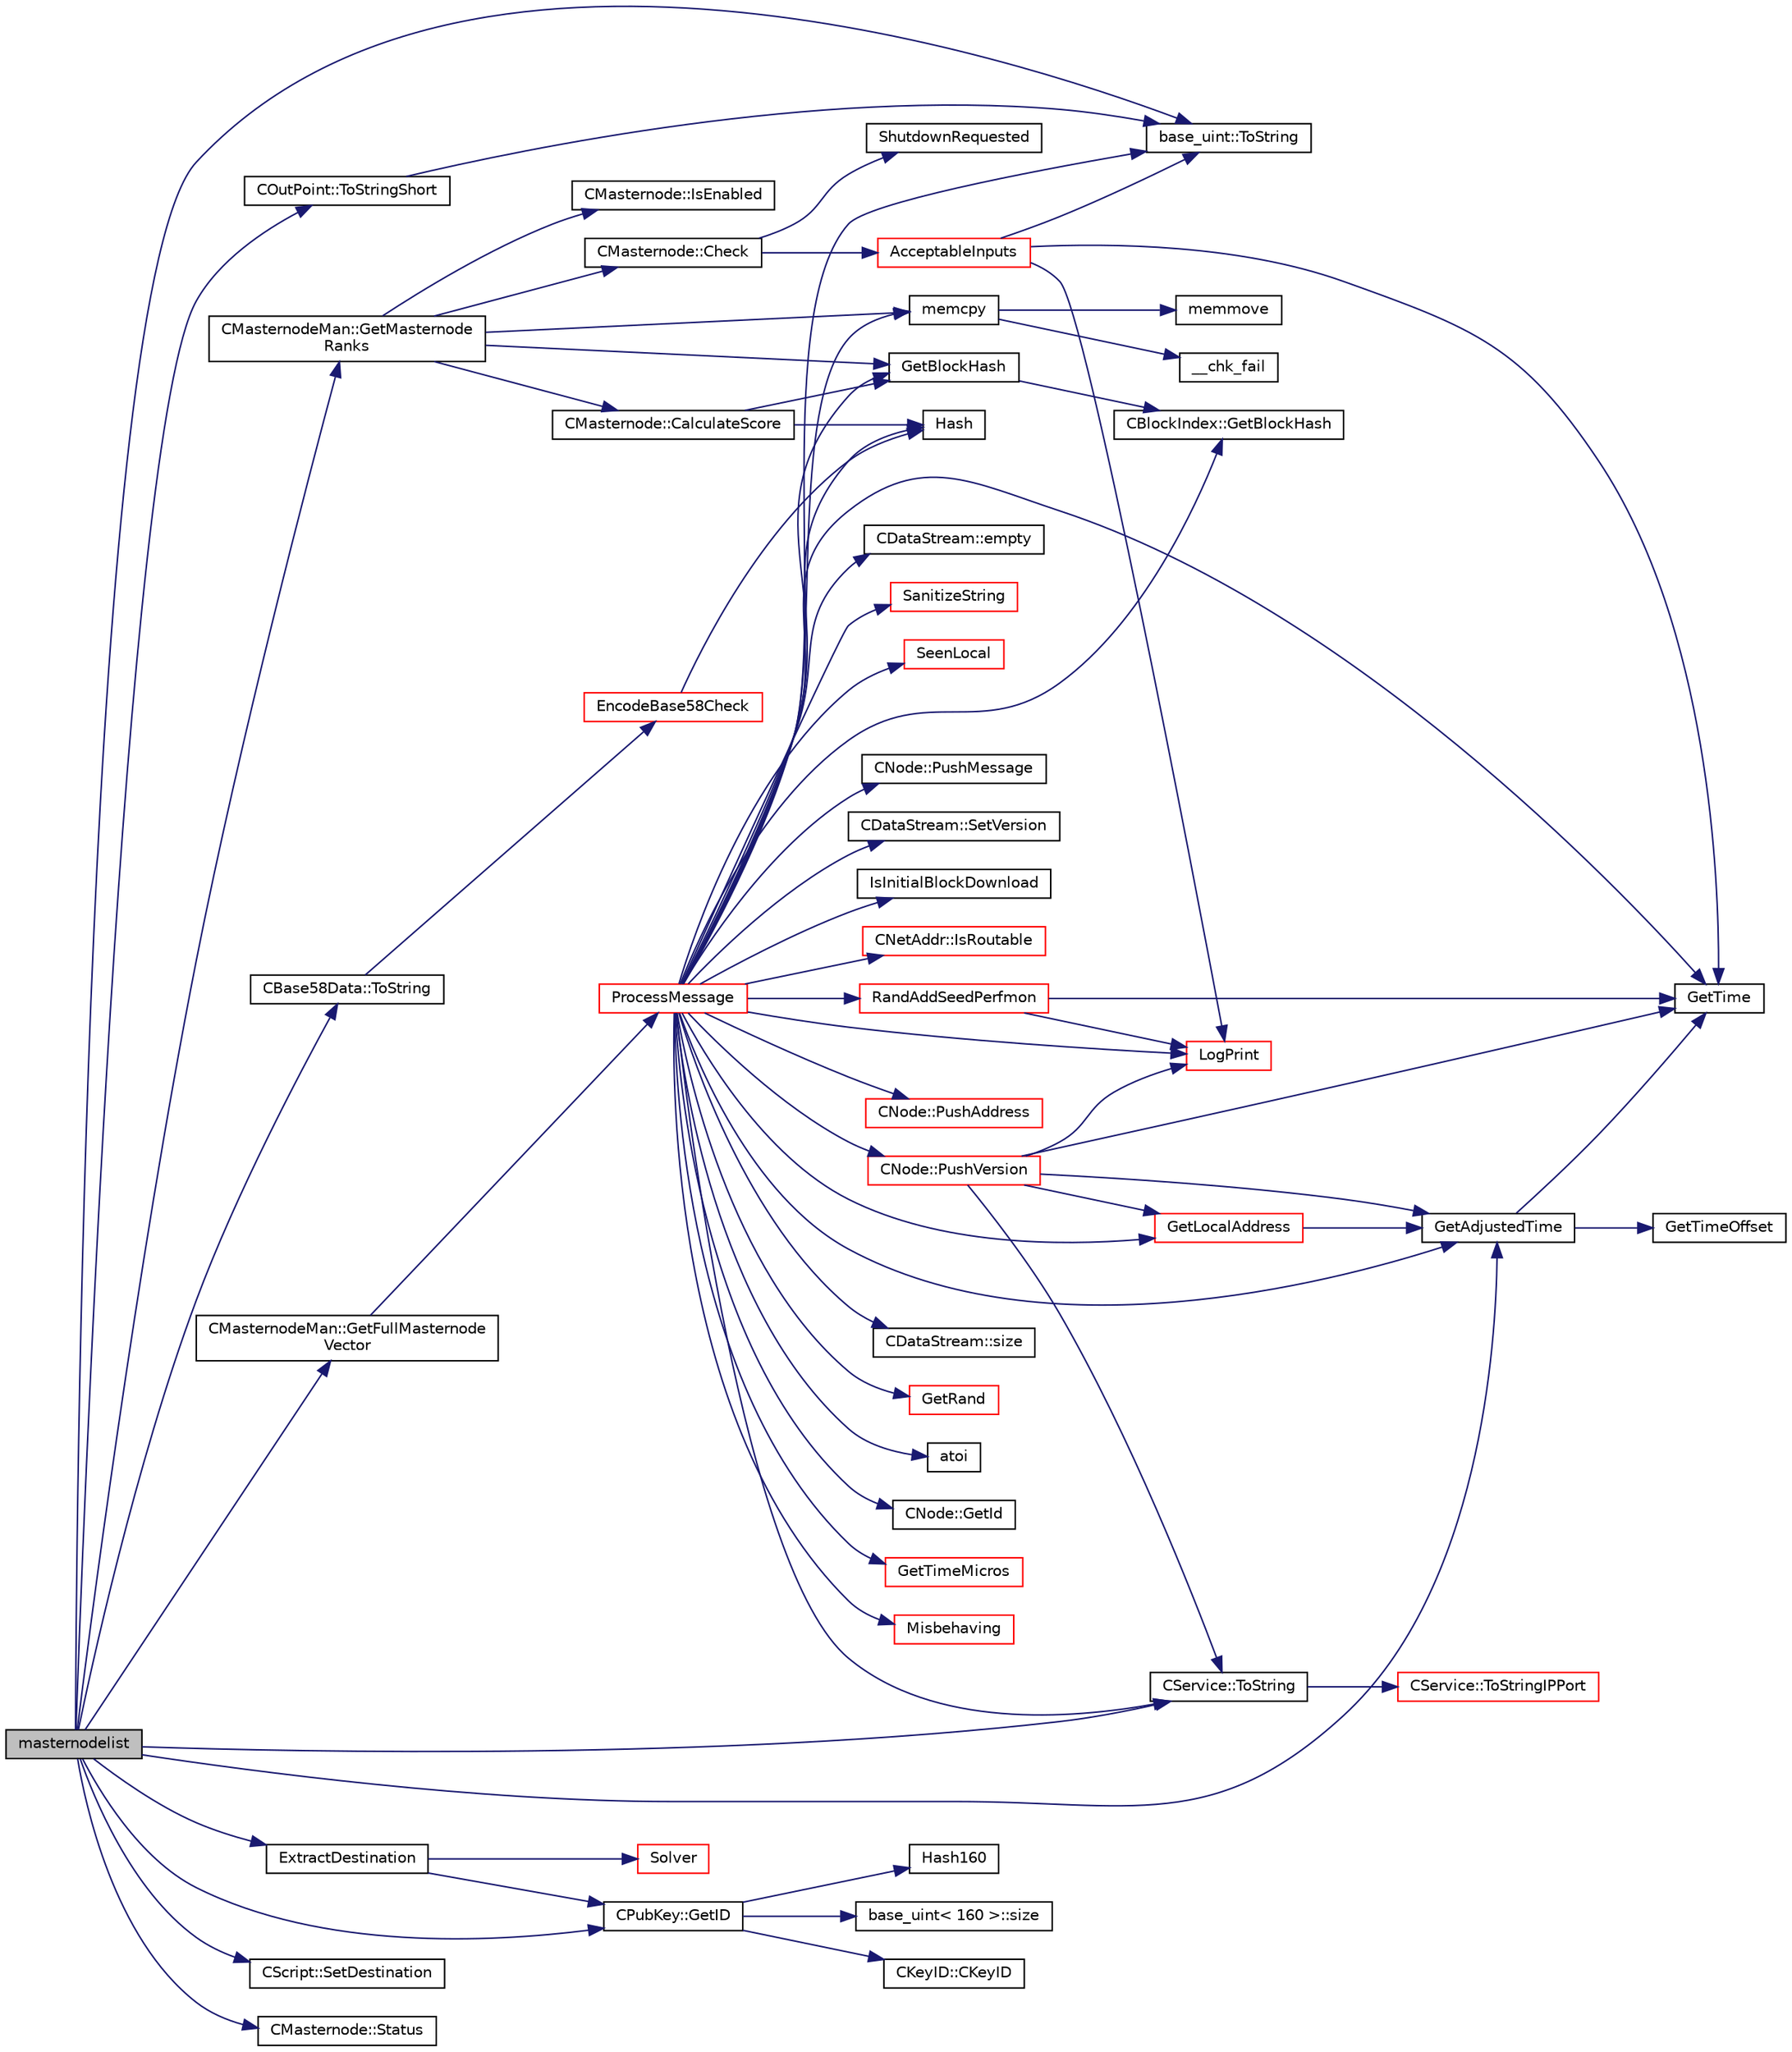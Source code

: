 digraph "masternodelist"
{
  edge [fontname="Helvetica",fontsize="10",labelfontname="Helvetica",labelfontsize="10"];
  node [fontname="Helvetica",fontsize="10",shape=record];
  rankdir="LR";
  Node731 [label="masternodelist",height=0.2,width=0.4,color="black", fillcolor="grey75", style="filled", fontcolor="black"];
  Node731 -> Node732 [color="midnightblue",fontsize="10",style="solid",fontname="Helvetica"];
  Node732 [label="CMasternodeMan::GetMasternode\lRanks",height=0.2,width=0.4,color="black", fillcolor="white", style="filled",URL="$dc/d6b/class_c_masternode_man.html#ac06180b4570d5d1b098979c2f59a7a90"];
  Node732 -> Node733 [color="midnightblue",fontsize="10",style="solid",fontname="Helvetica"];
  Node733 [label="GetBlockHash",height=0.2,width=0.4,color="black", fillcolor="white", style="filled",URL="$dc/da3/masternode_8cpp.html#a32f5cbabfc2bd53c2f2daedf122a83cb"];
  Node733 -> Node734 [color="midnightblue",fontsize="10",style="solid",fontname="Helvetica"];
  Node734 [label="CBlockIndex::GetBlockHash",height=0.2,width=0.4,color="black", fillcolor="white", style="filled",URL="$d3/dbd/class_c_block_index.html#a98490a2788c65cdd6ae9002b004dd74c"];
  Node732 -> Node735 [color="midnightblue",fontsize="10",style="solid",fontname="Helvetica"];
  Node735 [label="CMasternode::Check",height=0.2,width=0.4,color="black", fillcolor="white", style="filled",URL="$d6/dac/class_c_masternode.html#a6c5f883b797298678c1cf814faab09a5"];
  Node735 -> Node736 [color="midnightblue",fontsize="10",style="solid",fontname="Helvetica"];
  Node736 [label="ShutdownRequested",height=0.2,width=0.4,color="black", fillcolor="white", style="filled",URL="$d0/dc9/init_8cpp.html#a6f201ca9fe6b594f1985c12b4482ea5a"];
  Node735 -> Node737 [color="midnightblue",fontsize="10",style="solid",fontname="Helvetica"];
  Node737 [label="AcceptableInputs",height=0.2,width=0.4,color="red", fillcolor="white", style="filled",URL="$df/d0a/main_8cpp.html#a05dc3f6629734b6d3a233a00e0333aac"];
  Node737 -> Node764 [color="midnightblue",fontsize="10",style="solid",fontname="Helvetica"];
  Node764 [label="base_uint::ToString",height=0.2,width=0.4,color="black", fillcolor="white", style="filled",URL="$da/df7/classbase__uint.html#acccba4d9d51a0c36261718ca0cbb293b"];
  Node737 -> Node748 [color="midnightblue",fontsize="10",style="solid",fontname="Helvetica"];
  Node748 [label="GetTime",height=0.2,width=0.4,color="black", fillcolor="white", style="filled",URL="$df/d2d/util_8cpp.html#a46fac5fba8ba905b5f9acb364f5d8c6f"];
  Node737 -> Node786 [color="midnightblue",fontsize="10",style="solid",fontname="Helvetica"];
  Node786 [label="LogPrint",height=0.2,width=0.4,color="red", fillcolor="white", style="filled",URL="$d8/d3c/util_8h.html#aab1f837a2366f424bdc996fdf6352171"];
  Node732 -> Node853 [color="midnightblue",fontsize="10",style="solid",fontname="Helvetica"];
  Node853 [label="CMasternode::IsEnabled",height=0.2,width=0.4,color="black", fillcolor="white", style="filled",URL="$d6/dac/class_c_masternode.html#a08782379f6ba10e9087b39f0cef19bce"];
  Node732 -> Node854 [color="midnightblue",fontsize="10",style="solid",fontname="Helvetica"];
  Node854 [label="CMasternode::CalculateScore",height=0.2,width=0.4,color="black", fillcolor="white", style="filled",URL="$d6/dac/class_c_masternode.html#a5193b7bca7224b39c455ddd39f0846f3"];
  Node854 -> Node733 [color="midnightblue",fontsize="10",style="solid",fontname="Helvetica"];
  Node854 -> Node779 [color="midnightblue",fontsize="10",style="solid",fontname="Helvetica"];
  Node779 [label="Hash",height=0.2,width=0.4,color="black", fillcolor="white", style="filled",URL="$db/dfb/hash_8h.html#ab3f6c437460137530d86e09c2c102e99"];
  Node732 -> Node805 [color="midnightblue",fontsize="10",style="solid",fontname="Helvetica"];
  Node805 [label="memcpy",height=0.2,width=0.4,color="black", fillcolor="white", style="filled",URL="$d5/d9f/glibc__compat_8cpp.html#a0f46826ab0466591e136db24394923cf"];
  Node805 -> Node806 [color="midnightblue",fontsize="10",style="solid",fontname="Helvetica"];
  Node806 [label="memmove",height=0.2,width=0.4,color="black", fillcolor="white", style="filled",URL="$d5/d9f/glibc__compat_8cpp.html#a9778d49e9029dd75bc53ecbbf9f5e9a1"];
  Node805 -> Node807 [color="midnightblue",fontsize="10",style="solid",fontname="Helvetica"];
  Node807 [label="__chk_fail",height=0.2,width=0.4,color="black", fillcolor="white", style="filled",URL="$d5/d9f/glibc__compat_8cpp.html#a424ac71631da5ada2976630ff67051d1"];
  Node731 -> Node855 [color="midnightblue",fontsize="10",style="solid",fontname="Helvetica"];
  Node855 [label="COutPoint::ToStringShort",height=0.2,width=0.4,color="black", fillcolor="white", style="filled",URL="$d5/d05/class_c_out_point.html#a85f13609edc1f66afe82fb68f28fb8b7"];
  Node855 -> Node764 [color="midnightblue",fontsize="10",style="solid",fontname="Helvetica"];
  Node731 -> Node856 [color="midnightblue",fontsize="10",style="solid",fontname="Helvetica"];
  Node856 [label="CMasternodeMan::GetFullMasternode\lVector",height=0.2,width=0.4,color="black", fillcolor="white", style="filled",URL="$dc/d6b/class_c_masternode_man.html#ab39e213a7601e1bef2eba1d5d63206f5"];
  Node856 -> Node857 [color="midnightblue",fontsize="10",style="solid",fontname="Helvetica"];
  Node857 [label="ProcessMessage",height=0.2,width=0.4,color="red", fillcolor="white", style="filled",URL="$df/d0a/main_8cpp.html#a8ba92b1a4bce3c835e887a9073d17d8e"];
  Node857 -> Node858 [color="midnightblue",fontsize="10",style="solid",fontname="Helvetica"];
  Node858 [label="RandAddSeedPerfmon",height=0.2,width=0.4,color="red", fillcolor="white", style="filled",URL="$df/d2d/util_8cpp.html#a786af12a87491f8dc24351d93b9833b6"];
  Node858 -> Node748 [color="midnightblue",fontsize="10",style="solid",fontname="Helvetica"];
  Node858 -> Node786 [color="midnightblue",fontsize="10",style="solid",fontname="Helvetica"];
  Node857 -> Node786 [color="midnightblue",fontsize="10",style="solid",fontname="Helvetica"];
  Node857 -> Node861 [color="midnightblue",fontsize="10",style="solid",fontname="Helvetica"];
  Node861 [label="CDataStream::size",height=0.2,width=0.4,color="black", fillcolor="white", style="filled",URL="$d5/d41/class_c_data_stream.html#add30f866dd928fc28c47fe79a0a6723a"];
  Node857 -> Node862 [color="midnightblue",fontsize="10",style="solid",fontname="Helvetica"];
  Node862 [label="GetRand",height=0.2,width=0.4,color="red", fillcolor="white", style="filled",URL="$df/d2d/util_8cpp.html#a27d9149d522b1fa87d84e5e9ca902aef"];
  Node857 -> Node863 [color="midnightblue",fontsize="10",style="solid",fontname="Helvetica"];
  Node863 [label="atoi",height=0.2,width=0.4,color="black", fillcolor="white", style="filled",URL="$d8/d3c/util_8h.html#aa5ce96ec36f4413f820cec9c1831c070"];
  Node857 -> Node864 [color="midnightblue",fontsize="10",style="solid",fontname="Helvetica"];
  Node864 [label="CNode::GetId",height=0.2,width=0.4,color="black", fillcolor="white", style="filled",URL="$d1/d64/class_c_node.html#a157903f7830c0dfbf6a93852066f0b8f"];
  Node857 -> Node865 [color="midnightblue",fontsize="10",style="solid",fontname="Helvetica"];
  Node865 [label="GetTimeMicros",height=0.2,width=0.4,color="red", fillcolor="white", style="filled",URL="$d8/d3c/util_8h.html#a0c5a06b50cd805b1923552114494c029"];
  Node857 -> Node867 [color="midnightblue",fontsize="10",style="solid",fontname="Helvetica"];
  Node867 [label="Misbehaving",height=0.2,width=0.4,color="red", fillcolor="white", style="filled",URL="$df/d0a/main_8cpp.html#a387fdffa0ff52dde6b7d1c2991a9bdac",tooltip="Increase a node&#39;s misbehavior score. "];
  Node857 -> Node868 [color="midnightblue",fontsize="10",style="solid",fontname="Helvetica"];
  Node868 [label="CService::ToString",height=0.2,width=0.4,color="black", fillcolor="white", style="filled",URL="$d3/dcc/class_c_service.html#a225473158bc07c87a6a862160d73cfea"];
  Node868 -> Node869 [color="midnightblue",fontsize="10",style="solid",fontname="Helvetica"];
  Node869 [label="CService::ToStringIPPort",height=0.2,width=0.4,color="red", fillcolor="white", style="filled",URL="$d3/dcc/class_c_service.html#a224204c838b12eeb49ca7eabe6f75004"];
  Node857 -> Node880 [color="midnightblue",fontsize="10",style="solid",fontname="Helvetica"];
  Node880 [label="CDataStream::empty",height=0.2,width=0.4,color="black", fillcolor="white", style="filled",URL="$d5/d41/class_c_data_stream.html#ab2633ac67f098dad30d03291741c2e42"];
  Node857 -> Node881 [color="midnightblue",fontsize="10",style="solid",fontname="Helvetica"];
  Node881 [label="SanitizeString",height=0.2,width=0.4,color="red", fillcolor="white", style="filled",URL="$df/d2d/util_8cpp.html#ae204f01eeaadc5a85015a51f369a8356"];
  Node857 -> Node883 [color="midnightblue",fontsize="10",style="solid",fontname="Helvetica"];
  Node883 [label="SeenLocal",height=0.2,width=0.4,color="red", fillcolor="white", style="filled",URL="$dd/d84/net_8cpp.html#af7487aacfc9d708b3db40c255ec070a8",tooltip="vote for a local address "];
  Node857 -> Node896 [color="midnightblue",fontsize="10",style="solid",fontname="Helvetica"];
  Node896 [label="CNode::PushVersion",height=0.2,width=0.4,color="red", fillcolor="white", style="filled",URL="$d1/d64/class_c_node.html#a4dbfe4f6c1fd162aaa905e4bd201d536"];
  Node896 -> Node887 [color="midnightblue",fontsize="10",style="solid",fontname="Helvetica"];
  Node887 [label="GetAdjustedTime",height=0.2,width=0.4,color="black", fillcolor="white", style="filled",URL="$df/d2d/util_8cpp.html#a09f81b9c7650f898cf3cf305b87547e6"];
  Node887 -> Node748 [color="midnightblue",fontsize="10",style="solid",fontname="Helvetica"];
  Node887 -> Node888 [color="midnightblue",fontsize="10",style="solid",fontname="Helvetica"];
  Node888 [label="GetTimeOffset",height=0.2,width=0.4,color="black", fillcolor="white", style="filled",URL="$df/d2d/util_8cpp.html#a50ca5344c75631267633f15cfe5e983e"];
  Node896 -> Node748 [color="midnightblue",fontsize="10",style="solid",fontname="Helvetica"];
  Node896 -> Node885 [color="midnightblue",fontsize="10",style="solid",fontname="Helvetica"];
  Node885 [label="GetLocalAddress",height=0.2,width=0.4,color="red", fillcolor="white", style="filled",URL="$dd/d84/net_8cpp.html#a66f5f0bc1dad5cfe429157d5637a93dc"];
  Node885 -> Node887 [color="midnightblue",fontsize="10",style="solid",fontname="Helvetica"];
  Node896 -> Node786 [color="midnightblue",fontsize="10",style="solid",fontname="Helvetica"];
  Node896 -> Node868 [color="midnightblue",fontsize="10",style="solid",fontname="Helvetica"];
  Node857 -> Node898 [color="midnightblue",fontsize="10",style="solid",fontname="Helvetica"];
  Node898 [label="CNode::PushMessage",height=0.2,width=0.4,color="black", fillcolor="white", style="filled",URL="$d1/d64/class_c_node.html#a204fda3d33404cb37698c085b1583ab2"];
  Node857 -> Node899 [color="midnightblue",fontsize="10",style="solid",fontname="Helvetica"];
  Node899 [label="CDataStream::SetVersion",height=0.2,width=0.4,color="black", fillcolor="white", style="filled",URL="$d5/d41/class_c_data_stream.html#a267d1315f3f9e9bcf9e7168beaa240c4"];
  Node857 -> Node791 [color="midnightblue",fontsize="10",style="solid",fontname="Helvetica"];
  Node791 [label="IsInitialBlockDownload",height=0.2,width=0.4,color="black", fillcolor="white", style="filled",URL="$df/d0a/main_8cpp.html#a5edcd96316574fd4a7f3ae0922a5cfd6",tooltip="Check whether we are doing an initial block download (synchronizing from disk or network) ..."];
  Node857 -> Node885 [color="midnightblue",fontsize="10",style="solid",fontname="Helvetica"];
  Node857 -> Node889 [color="midnightblue",fontsize="10",style="solid",fontname="Helvetica"];
  Node889 [label="CNetAddr::IsRoutable",height=0.2,width=0.4,color="red", fillcolor="white", style="filled",URL="$d3/dc3/class_c_net_addr.html#a4e3b2fea2a6151c76684b3812df4a5c3"];
  Node857 -> Node891 [color="midnightblue",fontsize="10",style="solid",fontname="Helvetica"];
  Node891 [label="CNode::PushAddress",height=0.2,width=0.4,color="red", fillcolor="white", style="filled",URL="$d1/d64/class_c_node.html#a06950a5ce265a1d4df1aad7f28e6fde8"];
  Node857 -> Node887 [color="midnightblue",fontsize="10",style="solid",fontname="Helvetica"];
  Node857 -> Node748 [color="midnightblue",fontsize="10",style="solid",fontname="Helvetica"];
  Node857 -> Node779 [color="midnightblue",fontsize="10",style="solid",fontname="Helvetica"];
  Node857 -> Node805 [color="midnightblue",fontsize="10",style="solid",fontname="Helvetica"];
  Node857 -> Node734 [color="midnightblue",fontsize="10",style="solid",fontname="Helvetica"];
  Node857 -> Node764 [color="midnightblue",fontsize="10",style="solid",fontname="Helvetica"];
  Node857 -> Node733 [color="midnightblue",fontsize="10",style="solid",fontname="Helvetica"];
  Node731 -> Node1109 [color="midnightblue",fontsize="10",style="solid",fontname="Helvetica"];
  Node1109 [label="ExtractDestination",height=0.2,width=0.4,color="black", fillcolor="white", style="filled",URL="$dd/d0f/script_8cpp.html#a951f7e601746ae076afdf3169ecca2fc"];
  Node1109 -> Node1082 [color="midnightblue",fontsize="10",style="solid",fontname="Helvetica"];
  Node1082 [label="Solver",height=0.2,width=0.4,color="red", fillcolor="white", style="filled",URL="$dd/d0f/script_8cpp.html#a6ee6be50bff44464e905680c6fcee6dc"];
  Node1109 -> Node1064 [color="midnightblue",fontsize="10",style="solid",fontname="Helvetica"];
  Node1064 [label="CPubKey::GetID",height=0.2,width=0.4,color="black", fillcolor="white", style="filled",URL="$da/d4e/class_c_pub_key.html#a2675f7e6f72eff68e7a5227289feb021"];
  Node1064 -> Node1065 [color="midnightblue",fontsize="10",style="solid",fontname="Helvetica"];
  Node1065 [label="CKeyID::CKeyID",height=0.2,width=0.4,color="black", fillcolor="white", style="filled",URL="$dd/d88/class_c_key_i_d.html#a01dbd3c37820a2ffe89d106c6a7cf53d"];
  Node1064 -> Node804 [color="midnightblue",fontsize="10",style="solid",fontname="Helvetica"];
  Node804 [label="Hash160",height=0.2,width=0.4,color="black", fillcolor="white", style="filled",URL="$db/dfb/hash_8h.html#a4490f70ddae16e9e48460a0416a48a6b"];
  Node1064 -> Node827 [color="midnightblue",fontsize="10",style="solid",fontname="Helvetica"];
  Node827 [label="base_uint\< 160 \>::size",height=0.2,width=0.4,color="black", fillcolor="white", style="filled",URL="$da/df7/classbase__uint.html#a1f49b034e686269601ea89b0319b8004"];
  Node731 -> Node1110 [color="midnightblue",fontsize="10",style="solid",fontname="Helvetica"];
  Node1110 [label="CBase58Data::ToString",height=0.2,width=0.4,color="black", fillcolor="white", style="filled",URL="$d2/d08/class_c_base58_data.html#a7dc91af403ca02694b3247b15604e220"];
  Node1110 -> Node1111 [color="midnightblue",fontsize="10",style="solid",fontname="Helvetica"];
  Node1111 [label="EncodeBase58Check",height=0.2,width=0.4,color="red", fillcolor="white", style="filled",URL="$db/d9c/base58_8cpp.html#ace9a5807ee51604f33044339f073ec76",tooltip="Encode a byte vector into a base58-encoded string, including checksum. "];
  Node1111 -> Node779 [color="midnightblue",fontsize="10",style="solid",fontname="Helvetica"];
  Node731 -> Node1226 [color="midnightblue",fontsize="10",style="solid",fontname="Helvetica"];
  Node1226 [label="CScript::SetDestination",height=0.2,width=0.4,color="black", fillcolor="white", style="filled",URL="$d9/d4b/class_c_script.html#ad1b5a9077241aa06116040c4f1b7c31e"];
  Node731 -> Node1064 [color="midnightblue",fontsize="10",style="solid",fontname="Helvetica"];
  Node731 -> Node1278 [color="midnightblue",fontsize="10",style="solid",fontname="Helvetica"];
  Node1278 [label="CMasternode::Status",height=0.2,width=0.4,color="black", fillcolor="white", style="filled",URL="$d6/dac/class_c_masternode.html#a9c1beafb61c235684d66cb2ee73c2642"];
  Node731 -> Node868 [color="midnightblue",fontsize="10",style="solid",fontname="Helvetica"];
  Node731 -> Node764 [color="midnightblue",fontsize="10",style="solid",fontname="Helvetica"];
  Node731 -> Node887 [color="midnightblue",fontsize="10",style="solid",fontname="Helvetica"];
}
